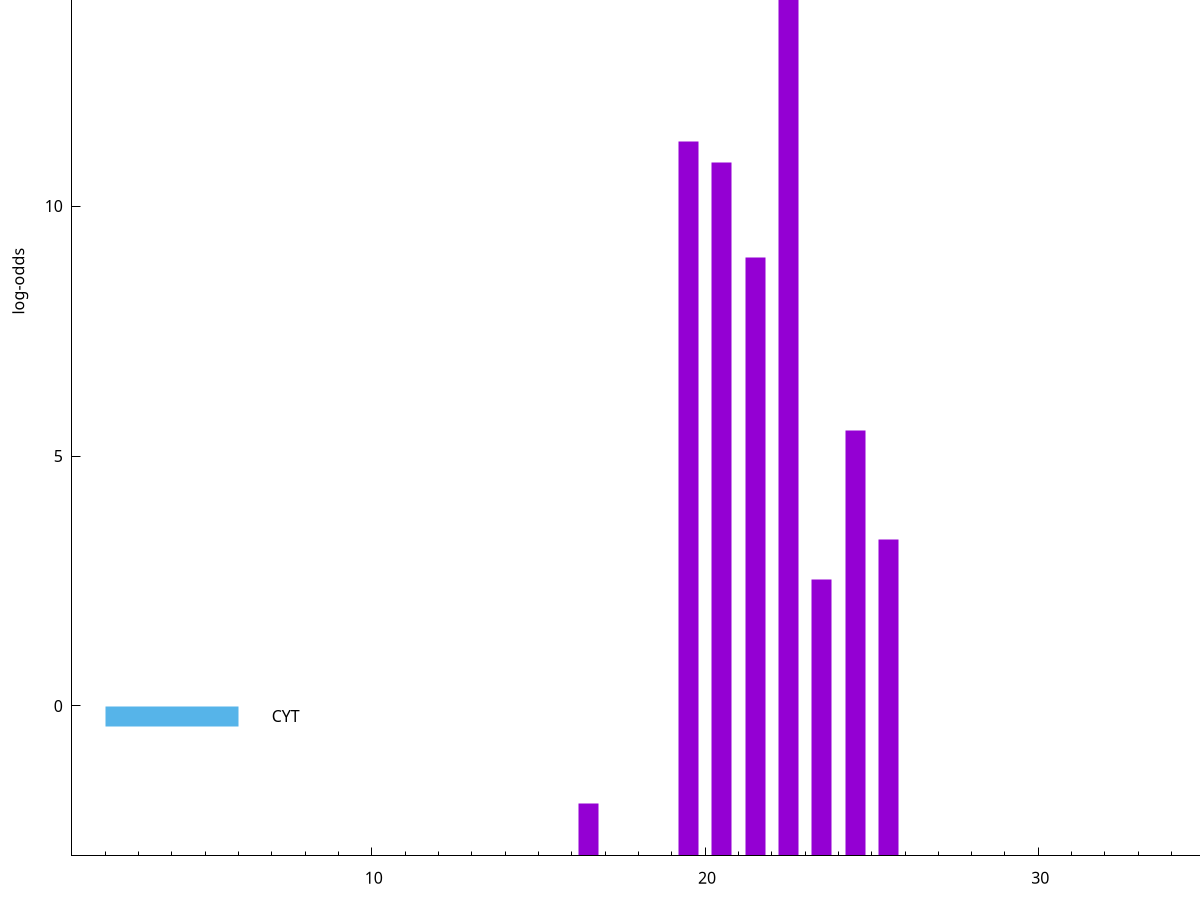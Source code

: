set title "LipoP predictions for SRR4017929.gff"
set size 2., 1.4
set xrange [1:70] 
set mxtics 10
set yrange [-3:20]
set y2range [0:23]
set ylabel "log-odds"
set term postscript eps color solid "Helvetica" 30
set output "SRR4017929.gff19.eps"
set arrow from 2,17.6571 to 6,17.6571 nohead lt 1 lw 20
set label "SpI" at 7,17.6571
set arrow from 2,-0.200913 to 6,-0.200913 nohead lt 3 lw 20
set label "CYT" at 7,-0.200913
set arrow from 2,17.6571 to 6,17.6571 nohead lt 1 lw 20
set label "SpI" at 7,17.6571
# NOTE: The scores below are the log-odds scores with the threshold
# NOTE: subtracted (a hack to make gnuplot make the histogram all
# NOTE: look nice).
plot "-" axes x1y2 title "" with impulses lt 1 lw 20
22.500000 20.622100
19.500000 14.299100
20.500000 13.879300
21.500000 11.970630
24.500000 8.504320
25.500000 6.339430
23.500000 5.529710
16.500000 1.039760
e
exit
